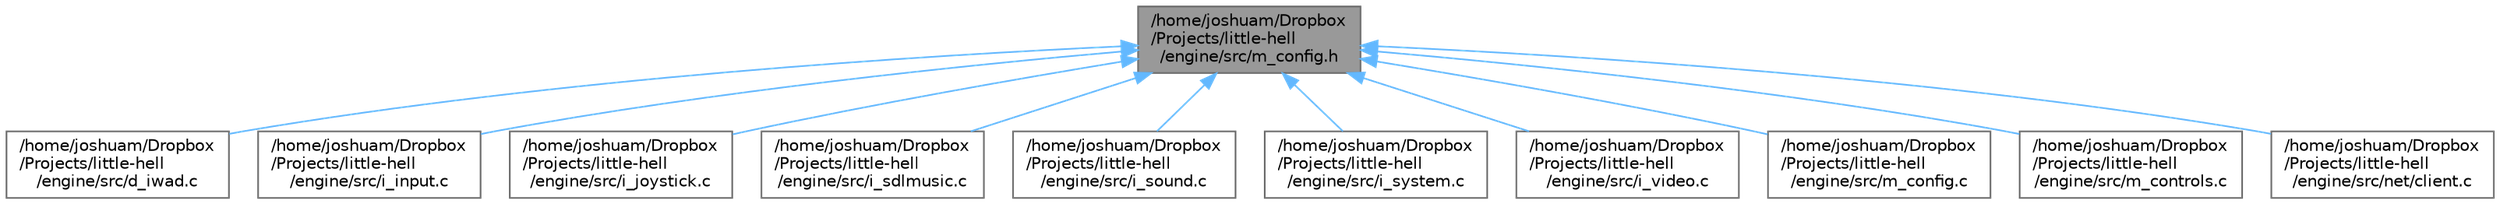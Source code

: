digraph "/home/joshuam/Dropbox/Projects/little-hell/engine/src/m_config.h"
{
 // LATEX_PDF_SIZE
  bgcolor="transparent";
  edge [fontname=Helvetica,fontsize=10,labelfontname=Helvetica,labelfontsize=10];
  node [fontname=Helvetica,fontsize=10,shape=box,height=0.2,width=0.4];
  Node1 [label="/home/joshuam/Dropbox\l/Projects/little-hell\l/engine/src/m_config.h",height=0.2,width=0.4,color="gray40", fillcolor="grey60", style="filled", fontcolor="black",tooltip=" "];
  Node1 -> Node2 [dir="back",color="steelblue1",style="solid"];
  Node2 [label="/home/joshuam/Dropbox\l/Projects/little-hell\l/engine/src/d_iwad.c",height=0.2,width=0.4,color="grey40", fillcolor="white", style="filled",URL="$d__iwad_8c.html",tooltip=" "];
  Node1 -> Node3 [dir="back",color="steelblue1",style="solid"];
  Node3 [label="/home/joshuam/Dropbox\l/Projects/little-hell\l/engine/src/i_input.c",height=0.2,width=0.4,color="grey40", fillcolor="white", style="filled",URL="$i__input_8c.html",tooltip=" "];
  Node1 -> Node4 [dir="back",color="steelblue1",style="solid"];
  Node4 [label="/home/joshuam/Dropbox\l/Projects/little-hell\l/engine/src/i_joystick.c",height=0.2,width=0.4,color="grey40", fillcolor="white", style="filled",URL="$i__joystick_8c.html",tooltip=" "];
  Node1 -> Node5 [dir="back",color="steelblue1",style="solid"];
  Node5 [label="/home/joshuam/Dropbox\l/Projects/little-hell\l/engine/src/i_sdlmusic.c",height=0.2,width=0.4,color="grey40", fillcolor="white", style="filled",URL="$i__sdlmusic_8c.html",tooltip=" "];
  Node1 -> Node6 [dir="back",color="steelblue1",style="solid"];
  Node6 [label="/home/joshuam/Dropbox\l/Projects/little-hell\l/engine/src/i_sound.c",height=0.2,width=0.4,color="grey40", fillcolor="white", style="filled",URL="$i__sound_8c.html",tooltip=" "];
  Node1 -> Node7 [dir="back",color="steelblue1",style="solid"];
  Node7 [label="/home/joshuam/Dropbox\l/Projects/little-hell\l/engine/src/i_system.c",height=0.2,width=0.4,color="grey40", fillcolor="white", style="filled",URL="$i__system_8c.html",tooltip=" "];
  Node1 -> Node8 [dir="back",color="steelblue1",style="solid"];
  Node8 [label="/home/joshuam/Dropbox\l/Projects/little-hell\l/engine/src/i_video.c",height=0.2,width=0.4,color="grey40", fillcolor="white", style="filled",URL="$i__video_8c.html",tooltip=" "];
  Node1 -> Node9 [dir="back",color="steelblue1",style="solid"];
  Node9 [label="/home/joshuam/Dropbox\l/Projects/little-hell\l/engine/src/m_config.c",height=0.2,width=0.4,color="grey40", fillcolor="white", style="filled",URL="$m__config_8c.html",tooltip=" "];
  Node1 -> Node10 [dir="back",color="steelblue1",style="solid"];
  Node10 [label="/home/joshuam/Dropbox\l/Projects/little-hell\l/engine/src/m_controls.c",height=0.2,width=0.4,color="grey40", fillcolor="white", style="filled",URL="$m__controls_8c.html",tooltip=" "];
  Node1 -> Node11 [dir="back",color="steelblue1",style="solid"];
  Node11 [label="/home/joshuam/Dropbox\l/Projects/little-hell\l/engine/src/net/client.c",height=0.2,width=0.4,color="grey40", fillcolor="white", style="filled",URL="$client_8c.html",tooltip=" "];
}
